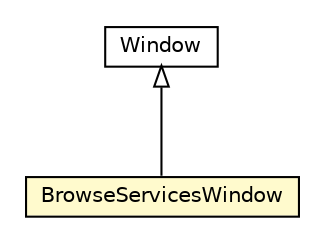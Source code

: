 #!/usr/local/bin/dot
#
# Class diagram 
# Generated by UMLGraph version R5_6-24-gf6e263 (http://www.umlgraph.org/)
#

digraph G {
	edge [fontname="Helvetica",fontsize=10,labelfontname="Helvetica",labelfontsize=10];
	node [fontname="Helvetica",fontsize=10,shape=plaintext];
	nodesep=0.25;
	ranksep=0.5;
	// org.universAAL.ucc.windows.BrowseServicesWindow
	c2566105 [label=<<table title="org.universAAL.ucc.windows.BrowseServicesWindow" border="0" cellborder="1" cellspacing="0" cellpadding="2" port="p" bgcolor="lemonChiffon" href="./BrowseServicesWindow.html">
		<tr><td><table border="0" cellspacing="0" cellpadding="1">
<tr><td align="center" balign="center"> BrowseServicesWindow </td></tr>
		</table></td></tr>
		</table>>, URL="./BrowseServicesWindow.html", fontname="Helvetica", fontcolor="black", fontsize=10.0];
	//org.universAAL.ucc.windows.BrowseServicesWindow extends com.vaadin.ui.Window
	c2566141:p -> c2566105:p [dir=back,arrowtail=empty];
	// com.vaadin.ui.Window
	c2566141 [label=<<table title="com.vaadin.ui.Window" border="0" cellborder="1" cellspacing="0" cellpadding="2" port="p" href="http://java.sun.com/j2se/1.4.2/docs/api/com/vaadin/ui/Window.html">
		<tr><td><table border="0" cellspacing="0" cellpadding="1">
<tr><td align="center" balign="center"> Window </td></tr>
		</table></td></tr>
		</table>>, URL="http://java.sun.com/j2se/1.4.2/docs/api/com/vaadin/ui/Window.html", fontname="Helvetica", fontcolor="black", fontsize=10.0];
}

